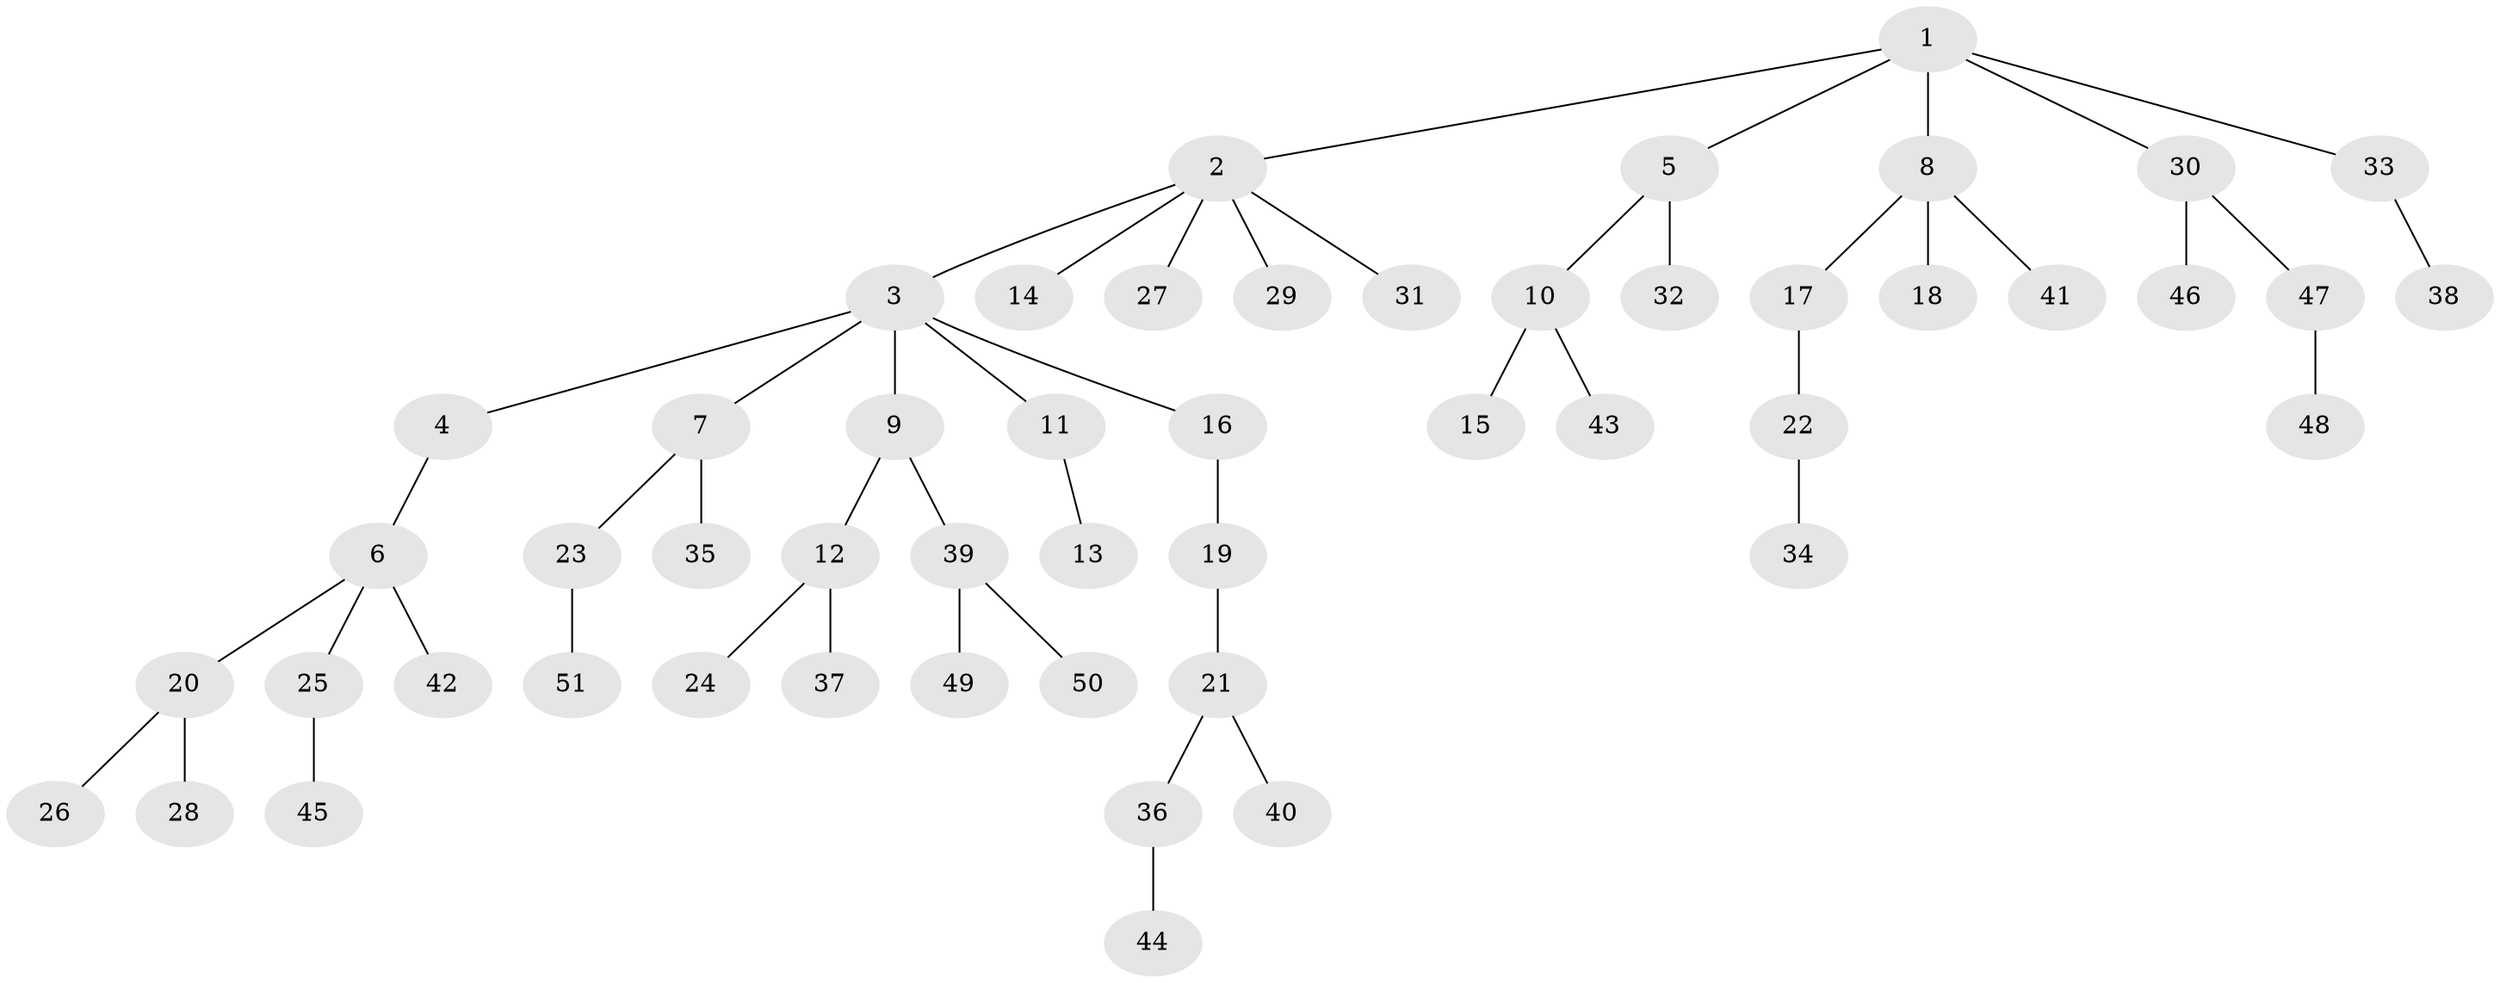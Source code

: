 // coarse degree distribution, {7: 0.02857142857142857, 10: 0.02857142857142857, 2: 0.2857142857142857, 3: 0.05714285714285714, 5: 0.02857142857142857, 1: 0.5714285714285714}
// Generated by graph-tools (version 1.1) at 2025/24/03/03/25 07:24:05]
// undirected, 51 vertices, 50 edges
graph export_dot {
graph [start="1"]
  node [color=gray90,style=filled];
  1;
  2;
  3;
  4;
  5;
  6;
  7;
  8;
  9;
  10;
  11;
  12;
  13;
  14;
  15;
  16;
  17;
  18;
  19;
  20;
  21;
  22;
  23;
  24;
  25;
  26;
  27;
  28;
  29;
  30;
  31;
  32;
  33;
  34;
  35;
  36;
  37;
  38;
  39;
  40;
  41;
  42;
  43;
  44;
  45;
  46;
  47;
  48;
  49;
  50;
  51;
  1 -- 2;
  1 -- 5;
  1 -- 8;
  1 -- 30;
  1 -- 33;
  2 -- 3;
  2 -- 14;
  2 -- 27;
  2 -- 29;
  2 -- 31;
  3 -- 4;
  3 -- 7;
  3 -- 9;
  3 -- 11;
  3 -- 16;
  4 -- 6;
  5 -- 10;
  5 -- 32;
  6 -- 20;
  6 -- 25;
  6 -- 42;
  7 -- 23;
  7 -- 35;
  8 -- 17;
  8 -- 18;
  8 -- 41;
  9 -- 12;
  9 -- 39;
  10 -- 15;
  10 -- 43;
  11 -- 13;
  12 -- 24;
  12 -- 37;
  16 -- 19;
  17 -- 22;
  19 -- 21;
  20 -- 26;
  20 -- 28;
  21 -- 36;
  21 -- 40;
  22 -- 34;
  23 -- 51;
  25 -- 45;
  30 -- 46;
  30 -- 47;
  33 -- 38;
  36 -- 44;
  39 -- 49;
  39 -- 50;
  47 -- 48;
}
